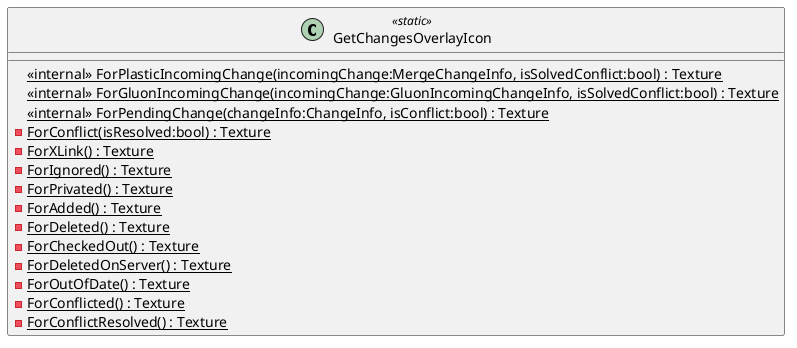 @startuml
class GetChangesOverlayIcon <<static>> {
    <<internal>> {static} ForPlasticIncomingChange(incomingChange:MergeChangeInfo, isSolvedConflict:bool) : Texture
    <<internal>> {static} ForGluonIncomingChange(incomingChange:GluonIncomingChangeInfo, isSolvedConflict:bool) : Texture
    <<internal>> {static} ForPendingChange(changeInfo:ChangeInfo, isConflict:bool) : Texture
    {static} - ForConflict(isResolved:bool) : Texture
    {static} - ForXLink() : Texture
    {static} - ForIgnored() : Texture
    {static} - ForPrivated() : Texture
    {static} - ForAdded() : Texture
    {static} - ForDeleted() : Texture
    {static} - ForCheckedOut() : Texture
    {static} - ForDeletedOnServer() : Texture
    {static} - ForOutOfDate() : Texture
    {static} - ForConflicted() : Texture
    {static} - ForConflictResolved() : Texture
}
@enduml
